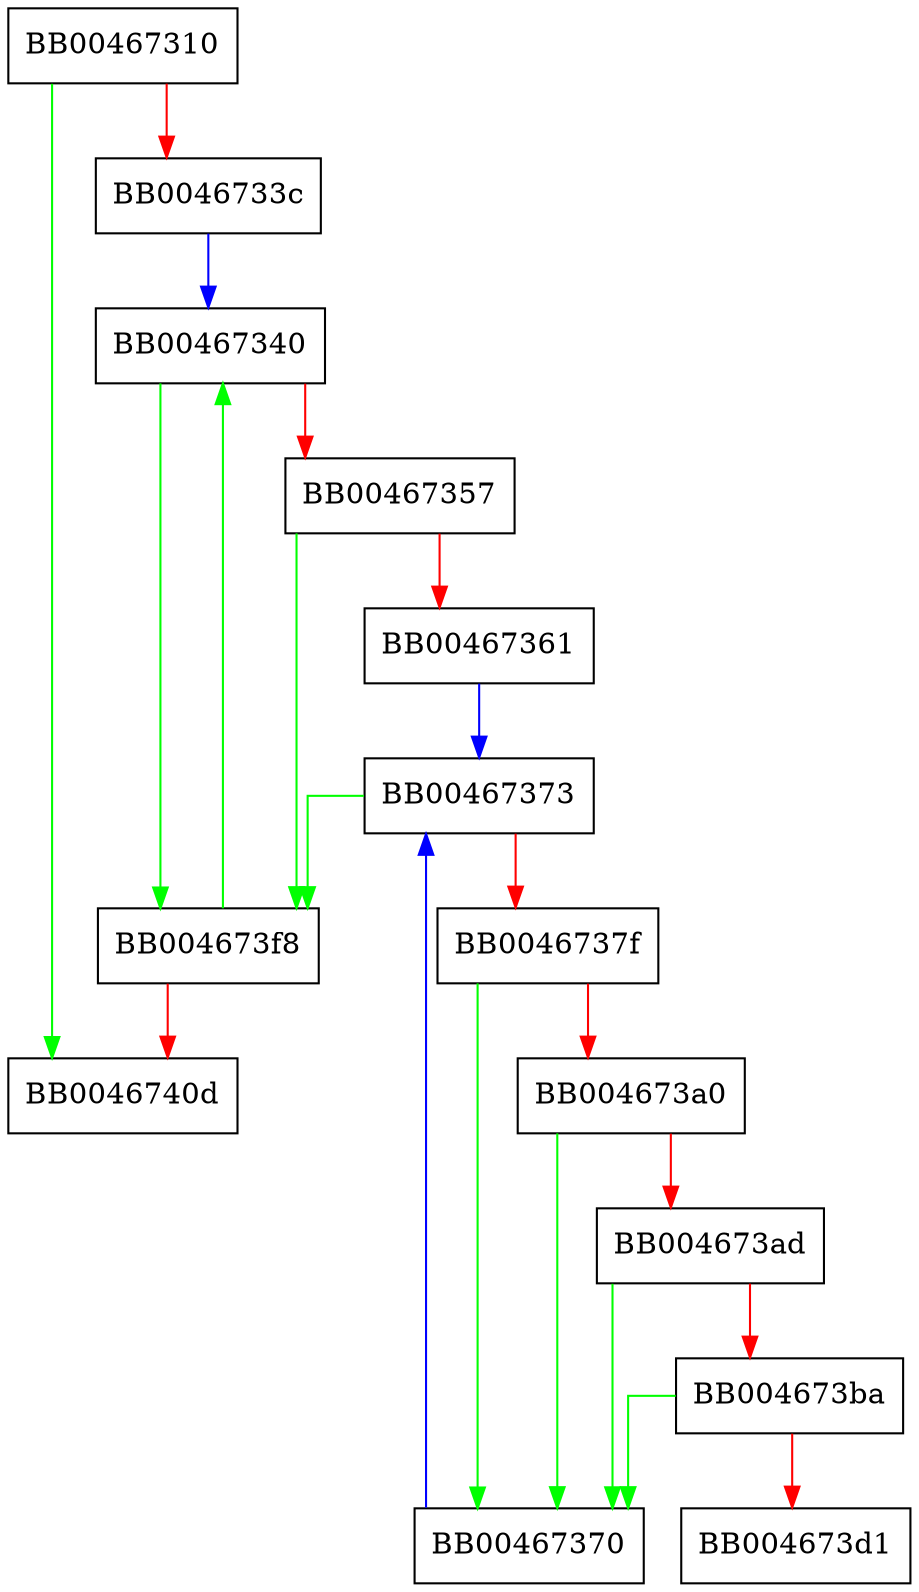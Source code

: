 digraph load_crl_crldp {
  node [shape="box"];
  graph [splines=ortho];
  BB00467310 -> BB0046740d [color="green"];
  BB00467310 -> BB0046733c [color="red"];
  BB0046733c -> BB00467340 [color="blue"];
  BB00467340 -> BB004673f8 [color="green"];
  BB00467340 -> BB00467357 [color="red"];
  BB00467357 -> BB004673f8 [color="green"];
  BB00467357 -> BB00467361 [color="red"];
  BB00467361 -> BB00467373 [color="blue"];
  BB00467370 -> BB00467373 [color="blue"];
  BB00467373 -> BB004673f8 [color="green"];
  BB00467373 -> BB0046737f [color="red"];
  BB0046737f -> BB00467370 [color="green"];
  BB0046737f -> BB004673a0 [color="red"];
  BB004673a0 -> BB00467370 [color="green"];
  BB004673a0 -> BB004673ad [color="red"];
  BB004673ad -> BB00467370 [color="green"];
  BB004673ad -> BB004673ba [color="red"];
  BB004673ba -> BB00467370 [color="green"];
  BB004673ba -> BB004673d1 [color="red"];
  BB004673f8 -> BB00467340 [color="green"];
  BB004673f8 -> BB0046740d [color="red"];
}